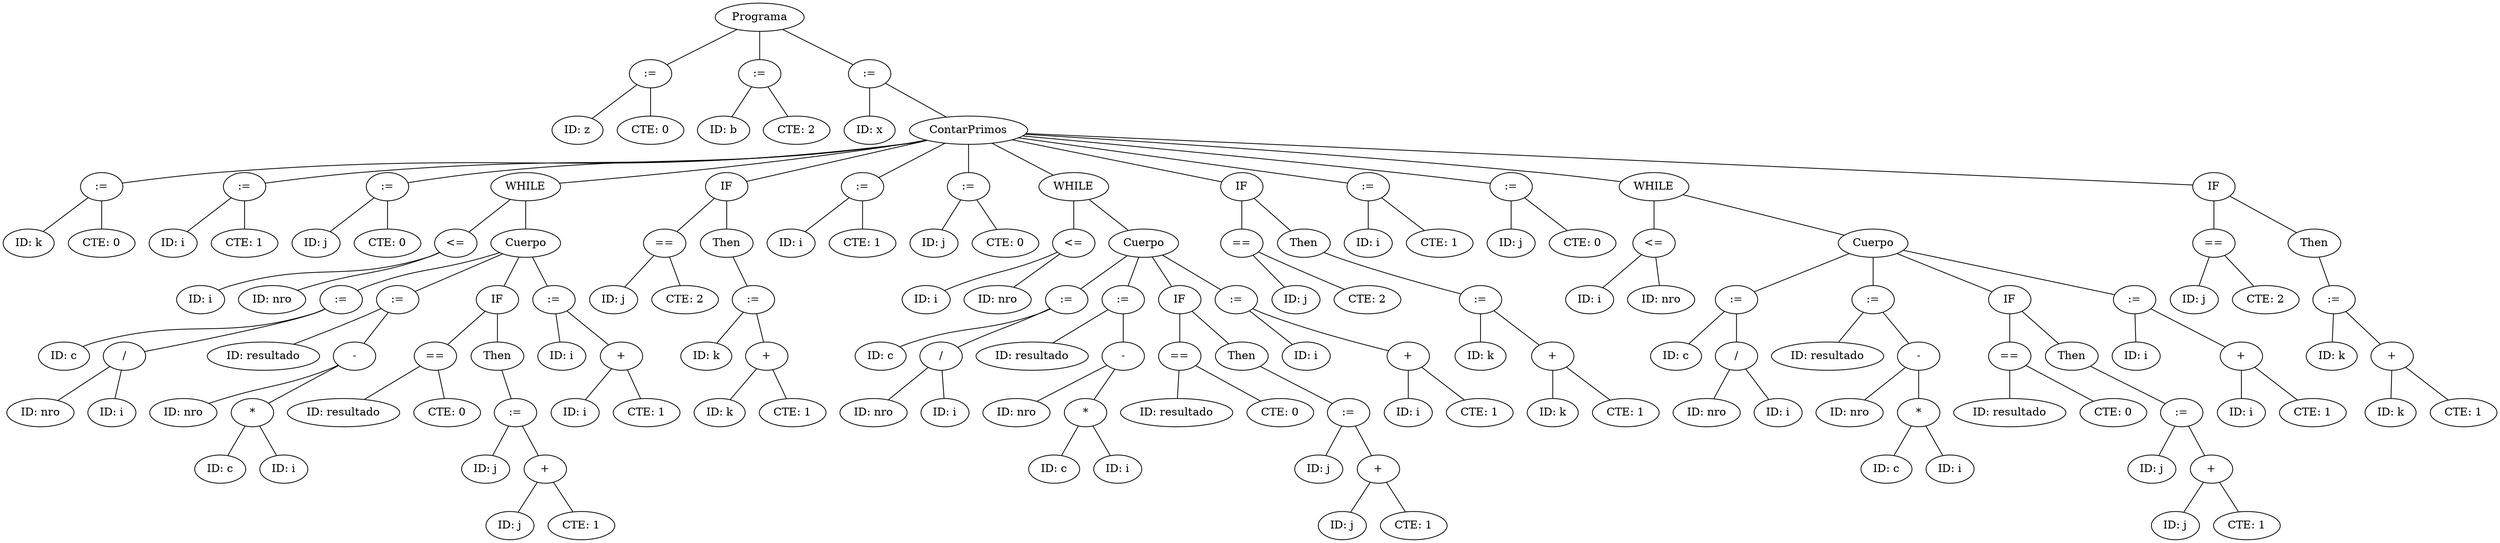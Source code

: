 graph G {nodo_programa [label="Programa"]
nodo_2129789493 [label=":="]
nodo_programa -- nodo_2129789493
nodo_1534030866 [label="ID: z"]
nodo_2129789493 -- nodo_1534030866
nodo_664223387 [label="CTE: 0"]
nodo_2129789493 -- nodo_664223387
nodo_396873410 [label=":="]
nodo_programa -- nodo_396873410
nodo_1706234378 [label="ID: b"]
nodo_396873410 -- nodo_1706234378
nodo_1867750575 [label="CTE: 2"]
nodo_396873410 -- nodo_1867750575
nodo_2046562095 [label=":="]
nodo_programa -- nodo_2046562095
nodo_1342443276 [label="ID: x"]
nodo_2046562095 -- nodo_1342443276
nodo_769287236 [label="ContarPrimos"]
nodo_2046562095 -- nodo_769287236
nodo_1587487668 [label=":="]
nodo_769287236 -- nodo_1587487668
nodo_1199823423 [label="ID: k"]
nodo_1587487668 -- nodo_1199823423
nodo_932172204 [label="CTE: 0"]
nodo_1587487668 -- nodo_932172204
nodo_1225358173 [label=":="]
nodo_769287236 -- nodo_1225358173
nodo_1848402763 [label="ID: i"]
nodo_1225358173 -- nodo_1848402763
nodo_933699219 [label="CTE: 1"]
nodo_1225358173 -- nodo_933699219
nodo_2121055098 [label=":="]
nodo_769287236 -- nodo_2121055098
nodo_2084435065 [label="ID: j"]
nodo_2121055098 -- nodo_2084435065
nodo_1896277646 [label="CTE: 0"]
nodo_2121055098 -- nodo_1896277646
nodo_2128227771 [label="WHILE"]
nodo_769287236 -- nodo_2128227771
nodo_1702297201 [label="<="]
nodo_2128227771 -- nodo_1702297201
nodo_1996181658 [label="ID: i"]
nodo_1702297201 -- nodo_1996181658
nodo_806353501 [label="ID: nro"]
nodo_1702297201 -- nodo_806353501
nodo_521645586 [label="Cuerpo"]
nodo_2128227771 -- nodo_521645586
nodo_1296064247 [label=":="]
nodo_521645586 -- nodo_1296064247
nodo_1637070917 [label="ID: c"]
nodo_1296064247 -- nodo_1637070917
nodo_780237624 [label="/"]
nodo_1296064247 -- nodo_780237624
nodo_205797316 [label="ID: nro"]
nodo_780237624 -- nodo_205797316
nodo_1128032093 [label="ID: i"]
nodo_780237624 -- nodo_1128032093
nodo_1066516207 [label=":="]
nodo_521645586 -- nodo_1066516207
nodo_443308702 [label="ID: resultado"]
nodo_1066516207 -- nodo_443308702
nodo_935044096 [label="-"]
nodo_1066516207 -- nodo_935044096
nodo_396180261 [label="ID: nro"]
nodo_935044096 -- nodo_396180261
nodo_625576447 [label="*"]
nodo_935044096 -- nodo_625576447
nodo_1560911714 [label="ID: c"]
nodo_625576447 -- nodo_1560911714
nodo_939047783 [label="ID: i"]
nodo_625576447 -- nodo_939047783
nodo_1237514926 [label="IF"]
nodo_521645586 -- nodo_1237514926
nodo_548246552 [label="=="]
nodo_1237514926 -- nodo_548246552
nodo_835648992 [label="ID: resultado"]
nodo_548246552 -- nodo_835648992
nodo_1134517053 [label="CTE: 0"]
nodo_548246552 -- nodo_1134517053
nodo_492228202 [label="Then"]
nodo_1237514926 -- nodo_492228202
nodo_1368884364 [label=":="]
nodo_492228202 -- nodo_1368884364
nodo_401625763 [label="ID: j"]
nodo_1368884364 -- nodo_401625763
nodo_772777427 [label="+"]
nodo_1368884364 -- nodo_772777427
nodo_83954662 [label="ID: j"]
nodo_772777427 -- nodo_83954662
nodo_1751075886 [label="CTE: 1"]
nodo_772777427 -- nodo_1751075886
nodo_2108649164 [label=":="]
nodo_521645586 -- nodo_2108649164
nodo_777874839 [label="ID: i"]
nodo_2108649164 -- nodo_777874839
nodo_596512129 [label="+"]
nodo_2108649164 -- nodo_596512129
nodo_824318946 [label="ID: i"]
nodo_596512129 -- nodo_824318946
nodo_930990596 [label="CTE: 1"]
nodo_596512129 -- nodo_930990596
nodo_1921595561 [label="IF"]
nodo_769287236 -- nodo_1921595561
nodo_565760380 [label="=="]
nodo_1921595561 -- nodo_565760380
nodo_6566818 [label="ID: j"]
nodo_565760380 -- nodo_6566818
nodo_1494279232 [label="CTE: 2"]
nodo_565760380 -- nodo_1494279232
nodo_1650967483 [label="Then"]
nodo_1921595561 -- nodo_1650967483
nodo_87285178 [label=":="]
nodo_1650967483 -- nodo_87285178
nodo_610998173 [label="ID: k"]
nodo_87285178 -- nodo_610998173
nodo_2047329716 [label="+"]
nodo_87285178 -- nodo_2047329716
nodo_648129364 [label="ID: k"]
nodo_2047329716 -- nodo_648129364
nodo_1029991479 [label="CTE: 1"]
nodo_2047329716 -- nodo_1029991479
nodo_1104106489 [label=":="]
nodo_769287236 -- nodo_1104106489
nodo_94438417 [label="ID: i"]
nodo_1104106489 -- nodo_94438417
nodo_787604730 [label="CTE: 1"]
nodo_1104106489 -- nodo_787604730
nodo_812265671 [label=":="]
nodo_769287236 -- nodo_812265671
nodo_193064360 [label="ID: j"]
nodo_812265671 -- nodo_193064360
nodo_109961541 [label="CTE: 0"]
nodo_812265671 -- nodo_109961541
nodo_670700378 [label="WHILE"]
nodo_769287236 -- nodo_670700378
nodo_1190654826 [label="<="]
nodo_670700378 -- nodo_1190654826
nodo_1109371569 [label="ID: i"]
nodo_1190654826 -- nodo_1109371569
nodo_728890494 [label="ID: nro"]
nodo_1190654826 -- nodo_728890494
nodo_1558600329 [label="Cuerpo"]
nodo_670700378 -- nodo_1558600329
nodo_636718812 [label=":="]
nodo_1558600329 -- nodo_636718812
nodo_445051633 [label="ID: c"]
nodo_636718812 -- nodo_445051633
nodo_1051754451 [label="/"]
nodo_636718812 -- nodo_1051754451
nodo_1349277854 [label="ID: nro"]
nodo_1051754451 -- nodo_1349277854
nodo_1775282465 [label="ID: i"]
nodo_1051754451 -- nodo_1775282465
nodo_1147985808 [label=":="]
nodo_1558600329 -- nodo_1147985808
nodo_2040495657 [label="ID: resultado"]
nodo_1147985808 -- nodo_2040495657
nodo_1267032364 [label="-"]
nodo_1147985808 -- nodo_1267032364
nodo_661672156 [label="ID: nro"]
nodo_1267032364 -- nodo_661672156
nodo_96639997 [label="*"]
nodo_1267032364 -- nodo_96639997
nodo_128893786 [label="ID: c"]
nodo_96639997 -- nodo_128893786
nodo_1732398722 [label="ID: i"]
nodo_96639997 -- nodo_1732398722
nodo_1108411398 [label="IF"]
nodo_1558600329 -- nodo_1108411398
nodo_1394438858 [label="=="]
nodo_1108411398 -- nodo_1394438858
nodo_584634336 [label="ID: resultado"]
nodo_1394438858 -- nodo_584634336
nodo_1469821799 [label="CTE: 0"]
nodo_1394438858 -- nodo_1469821799
nodo_501263526 [label="Then"]
nodo_1108411398 -- nodo_501263526
nodo_626202354 [label=":="]
nodo_501263526 -- nodo_626202354
nodo_1099983479 [label="ID: j"]
nodo_626202354 -- nodo_1099983479
nodo_1268447657 [label="+"]
nodo_626202354 -- nodo_1268447657
nodo_1401420256 [label="ID: j"]
nodo_1268447657 -- nodo_1401420256
nodo_1851691492 [label="CTE: 1"]
nodo_1268447657 -- nodo_1851691492
nodo_752848266 [label=":="]
nodo_1558600329 -- nodo_752848266
nodo_815033865 [label="ID: i"]
nodo_752848266 -- nodo_815033865
nodo_1555093762 [label="+"]
nodo_752848266 -- nodo_1555093762
nodo_1190900417 [label="ID: i"]
nodo_1555093762 -- nodo_1190900417
nodo_379110473 [label="CTE: 1"]
nodo_1555093762 -- nodo_379110473
nodo_99550389 [label="IF"]
nodo_769287236 -- nodo_99550389
nodo_1598924227 [label="=="]
nodo_99550389 -- nodo_1598924227
nodo_1144748369 [label="ID: j"]
nodo_1598924227 -- nodo_1144748369
nodo_340870931 [label="CTE: 2"]
nodo_1598924227 -- nodo_340870931
nodo_1768305536 [label="Then"]
nodo_99550389 -- nodo_1768305536
nodo_1530388690 [label=":="]
nodo_1768305536 -- nodo_1530388690
nodo_1146743572 [label="ID: k"]
nodo_1530388690 -- nodo_1146743572
nodo_1512981843 [label="+"]
nodo_1530388690 -- nodo_1512981843
nodo_42768293 [label="ID: k"]
nodo_1512981843 -- nodo_42768293
nodo_1717159510 [label="CTE: 1"]
nodo_1512981843 -- nodo_1717159510
nodo_1834188994 [label=":="]
nodo_769287236 -- nodo_1834188994
nodo_1174361318 [label="ID: i"]
nodo_1834188994 -- nodo_1174361318
nodo_589873731 [label="CTE: 1"]
nodo_1834188994 -- nodo_589873731
nodo_200006406 [label=":="]
nodo_769287236 -- nodo_200006406
nodo_2052001577 [label="ID: j"]
nodo_200006406 -- nodo_2052001577
nodo_1160264930 [label="CTE: 0"]
nodo_200006406 -- nodo_1160264930
nodo_544724190 [label="WHILE"]
nodo_769287236 -- nodo_544724190
nodo_1972439101 [label="<="]
nodo_544724190 -- nodo_1972439101
nodo_2007328737 [label="ID: i"]
nodo_1972439101 -- nodo_2007328737
nodo_1936628443 [label="ID: nro"]
nodo_1972439101 -- nodo_1936628443
nodo_1830908236 [label="Cuerpo"]
nodo_544724190 -- nodo_1830908236
nodo_277630005 [label=":="]
nodo_1830908236 -- nodo_277630005
nodo_1288354730 [label="ID: c"]
nodo_277630005 -- nodo_1288354730
nodo_1274370218 [label="/"]
nodo_277630005 -- nodo_1274370218
nodo_758705033 [label="ID: nro"]
nodo_1274370218 -- nodo_758705033
nodo_1604839423 [label="ID: i"]
nodo_1274370218 -- nodo_1604839423
nodo_1177096266 [label=":="]
nodo_1830908236 -- nodo_1177096266
nodo_670576685 [label="ID: resultado"]
nodo_1177096266 -- nodo_670576685
nodo_1299641336 [label="-"]
nodo_1177096266 -- nodo_1299641336
nodo_764308918 [label="ID: nro"]
nodo_1299641336 -- nodo_764308918
nodo_598446861 [label="*"]
nodo_1299641336 -- nodo_598446861
nodo_1161082381 [label="ID: c"]
nodo_598446861 -- nodo_1161082381
nodo_1067938912 [label="ID: i"]
nodo_598446861 -- nodo_1067938912
nodo_1637506559 [label="IF"]
nodo_1830908236 -- nodo_1637506559
nodo_517380410 [label="=="]
nodo_1637506559 -- nodo_517380410
nodo_2117255219 [label="ID: resultado"]
nodo_517380410 -- nodo_2117255219
nodo_2058534881 [label="CTE: 0"]
nodo_517380410 -- nodo_2058534881
nodo_1232367853 [label="Then"]
nodo_1637506559 -- nodo_1232367853
nodo_1673605040 [label=":="]
nodo_1232367853 -- nodo_1673605040
nodo_186276003 [label="ID: j"]
nodo_1673605040 -- nodo_186276003
nodo_1681433494 [label="+"]
nodo_1673605040 -- nodo_1681433494
nodo_237061348 [label="ID: j"]
nodo_1681433494 -- nodo_237061348
nodo_1685538367 [label="CTE: 1"]
nodo_1681433494 -- nodo_1685538367
nodo_1030870354 [label=":="]
nodo_1830908236 -- nodo_1030870354
nodo_485815673 [label="ID: i"]
nodo_1030870354 -- nodo_485815673
nodo_410424423 [label="+"]
nodo_1030870354 -- nodo_410424423
nodo_1190035432 [label="ID: i"]
nodo_410424423 -- nodo_1190035432
nodo_1963387170 [label="CTE: 1"]
nodo_410424423 -- nodo_1963387170
nodo_1323468230 [label="IF"]
nodo_769287236 -- nodo_1323468230
nodo_1645995473 [label="=="]
nodo_1323468230 -- nodo_1645995473
nodo_1463801669 [label="ID: j"]
nodo_1645995473 -- nodo_1463801669
nodo_355629945 [label="CTE: 2"]
nodo_1645995473 -- nodo_355629945
nodo_1327763628 [label="Then"]
nodo_1323468230 -- nodo_1327763628
nodo_1915503092 [label=":="]
nodo_1327763628 -- nodo_1915503092
nodo_1535128843 [label="ID: k"]
nodo_1915503092 -- nodo_1535128843
nodo_1567581361 [label="+"]
nodo_1915503092 -- nodo_1567581361
nodo_849460928 [label="ID: k"]
nodo_1567581361 -- nodo_849460928
nodo_580024961 [label="CTE: 1"]
nodo_1567581361 -- nodo_580024961
}
